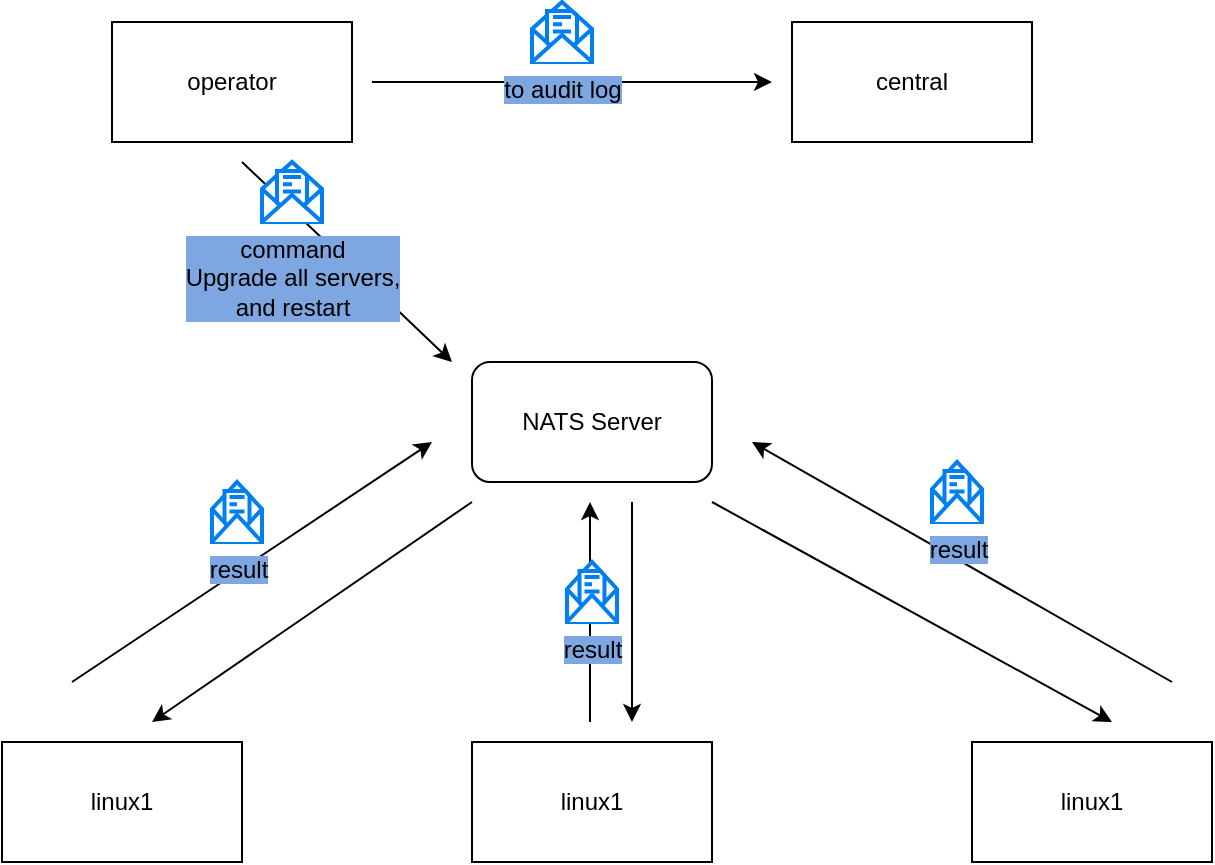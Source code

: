 <mxfile version="24.7.17">
  <diagram name="Page-1" id="nlSWXV44TWduW5NrCRzE">
    <mxGraphModel dx="812" dy="603" grid="1" gridSize="10" guides="1" tooltips="1" connect="1" arrows="1" fold="1" page="1" pageScale="1" pageWidth="1169" pageHeight="827" math="0" shadow="0">
      <root>
        <mxCell id="0" />
        <mxCell id="1" parent="0" />
        <mxCell id="JB4UHpmZ01gNuVjmXd_b-1" value="central" style="rounded=0;whiteSpace=wrap;html=1;" vertex="1" parent="1">
          <mxGeometry x="570" y="50" width="120" height="60" as="geometry" />
        </mxCell>
        <mxCell id="JB4UHpmZ01gNuVjmXd_b-3" value="operator" style="rounded=0;whiteSpace=wrap;html=1;" vertex="1" parent="1">
          <mxGeometry x="230" y="50" width="120" height="60" as="geometry" />
        </mxCell>
        <mxCell id="JB4UHpmZ01gNuVjmXd_b-4" value="linux1" style="rounded=0;whiteSpace=wrap;html=1;" vertex="1" parent="1">
          <mxGeometry x="175" y="410" width="120" height="60" as="geometry" />
        </mxCell>
        <mxCell id="JB4UHpmZ01gNuVjmXd_b-5" value="linux1" style="rounded=0;whiteSpace=wrap;html=1;" vertex="1" parent="1">
          <mxGeometry x="410" y="410" width="120" height="60" as="geometry" />
        </mxCell>
        <mxCell id="JB4UHpmZ01gNuVjmXd_b-6" value="linux1" style="rounded=0;whiteSpace=wrap;html=1;" vertex="1" parent="1">
          <mxGeometry x="660" y="410" width="120" height="60" as="geometry" />
        </mxCell>
        <mxCell id="JB4UHpmZ01gNuVjmXd_b-9" value="NATS Server" style="rounded=1;whiteSpace=wrap;html=1;" vertex="1" parent="1">
          <mxGeometry x="410" y="220" width="120" height="60" as="geometry" />
        </mxCell>
        <mxCell id="JB4UHpmZ01gNuVjmXd_b-10" value="" style="endArrow=classic;html=1;rounded=0;" edge="1" parent="1">
          <mxGeometry width="50" height="50" relative="1" as="geometry">
            <mxPoint x="295" y="120" as="sourcePoint" />
            <mxPoint x="400" y="220" as="targetPoint" />
          </mxGeometry>
        </mxCell>
        <mxCell id="JB4UHpmZ01gNuVjmXd_b-12" value="command&lt;br&gt;Upgrade all servers,&lt;br&gt;and restart" style="html=1;verticalLabelPosition=bottom;align=center;labelBackgroundColor=#7EA6E0;verticalAlign=top;strokeWidth=2;strokeColor=#0080F0;shadow=0;dashed=0;shape=mxgraph.ios7.icons.envelope_(message);" vertex="1" parent="1">
          <mxGeometry x="305" y="120" width="30" height="30" as="geometry" />
        </mxCell>
        <mxCell id="JB4UHpmZ01gNuVjmXd_b-13" value="" style="endArrow=classic;html=1;rounded=0;" edge="1" parent="1">
          <mxGeometry width="50" height="50" relative="1" as="geometry">
            <mxPoint x="410" y="290" as="sourcePoint" />
            <mxPoint x="250" y="400" as="targetPoint" />
          </mxGeometry>
        </mxCell>
        <mxCell id="JB4UHpmZ01gNuVjmXd_b-14" value="" style="endArrow=classic;html=1;rounded=0;" edge="1" parent="1">
          <mxGeometry width="50" height="50" relative="1" as="geometry">
            <mxPoint x="490" y="290" as="sourcePoint" />
            <mxPoint x="490" y="400" as="targetPoint" />
          </mxGeometry>
        </mxCell>
        <mxCell id="JB4UHpmZ01gNuVjmXd_b-15" value="" style="endArrow=classic;html=1;rounded=0;" edge="1" parent="1">
          <mxGeometry width="50" height="50" relative="1" as="geometry">
            <mxPoint x="530" y="290" as="sourcePoint" />
            <mxPoint x="730" y="400" as="targetPoint" />
          </mxGeometry>
        </mxCell>
        <mxCell id="JB4UHpmZ01gNuVjmXd_b-17" value="" style="endArrow=classic;html=1;rounded=0;" edge="1" parent="1">
          <mxGeometry width="50" height="50" relative="1" as="geometry">
            <mxPoint x="360" y="80" as="sourcePoint" />
            <mxPoint x="560" y="80" as="targetPoint" />
          </mxGeometry>
        </mxCell>
        <mxCell id="JB4UHpmZ01gNuVjmXd_b-18" value="to audit log" style="html=1;verticalLabelPosition=bottom;align=center;labelBackgroundColor=#7EA6E0;verticalAlign=top;strokeWidth=2;strokeColor=#0080F0;shadow=0;dashed=0;shape=mxgraph.ios7.icons.envelope_(message);" vertex="1" parent="1">
          <mxGeometry x="440" y="40" width="30" height="30" as="geometry" />
        </mxCell>
        <mxCell id="JB4UHpmZ01gNuVjmXd_b-19" value="" style="endArrow=classic;html=1;rounded=0;" edge="1" parent="1">
          <mxGeometry width="50" height="50" relative="1" as="geometry">
            <mxPoint x="210" y="380" as="sourcePoint" />
            <mxPoint x="390" y="260" as="targetPoint" />
          </mxGeometry>
        </mxCell>
        <mxCell id="JB4UHpmZ01gNuVjmXd_b-20" value="result" style="html=1;verticalLabelPosition=bottom;align=center;labelBackgroundColor=#7EA6E0;verticalAlign=top;strokeWidth=2;strokeColor=#0080F0;shadow=0;dashed=0;shape=mxgraph.ios7.icons.envelope_(message);" vertex="1" parent="1">
          <mxGeometry x="280" y="280" width="25" height="30" as="geometry" />
        </mxCell>
        <mxCell id="JB4UHpmZ01gNuVjmXd_b-21" value="" style="endArrow=classic;html=1;rounded=0;" edge="1" parent="1">
          <mxGeometry width="50" height="50" relative="1" as="geometry">
            <mxPoint x="469" y="400" as="sourcePoint" />
            <mxPoint x="469" y="290" as="targetPoint" />
          </mxGeometry>
        </mxCell>
        <mxCell id="JB4UHpmZ01gNuVjmXd_b-23" value="" style="endArrow=classic;html=1;rounded=0;" edge="1" parent="1">
          <mxGeometry width="50" height="50" relative="1" as="geometry">
            <mxPoint x="760" y="380" as="sourcePoint" />
            <mxPoint x="550" y="260" as="targetPoint" />
          </mxGeometry>
        </mxCell>
        <mxCell id="JB4UHpmZ01gNuVjmXd_b-28" value="result" style="html=1;verticalLabelPosition=bottom;align=center;labelBackgroundColor=#7EA6E0;verticalAlign=top;strokeWidth=2;strokeColor=#0080F0;shadow=0;dashed=0;shape=mxgraph.ios7.icons.envelope_(message);" vertex="1" parent="1">
          <mxGeometry x="457.5" y="320" width="25" height="30" as="geometry" />
        </mxCell>
        <mxCell id="JB4UHpmZ01gNuVjmXd_b-29" value="result" style="html=1;verticalLabelPosition=bottom;align=center;labelBackgroundColor=#7EA6E0;verticalAlign=top;strokeWidth=2;strokeColor=#0080F0;shadow=0;dashed=0;shape=mxgraph.ios7.icons.envelope_(message);" vertex="1" parent="1">
          <mxGeometry x="640" y="270" width="25" height="30" as="geometry" />
        </mxCell>
      </root>
    </mxGraphModel>
  </diagram>
</mxfile>
